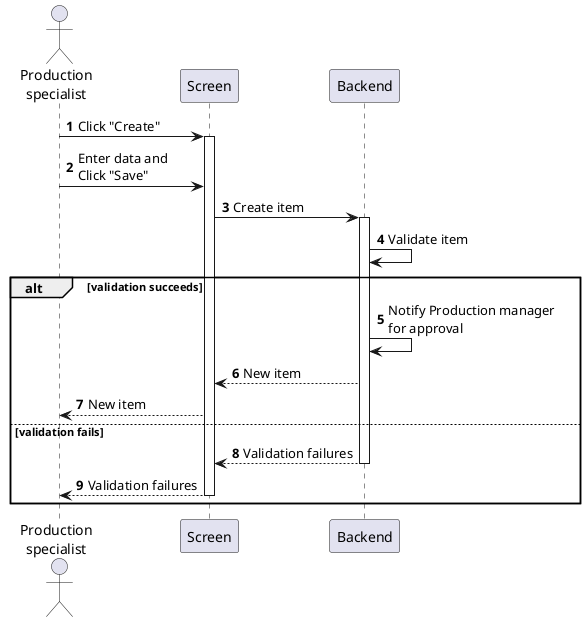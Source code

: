 @startuml production-order-create
autonumber

actor "Production\nspecialist" as a
participant Screen as f
participant Backend as b

a -> f : Click "Create"
activate f
a -> f : Enter data and\nClick "Save"
f -> b : Create item
activate b
b -> b : Validate item

alt validation succeeds
    b -> b : Notify Production manager \nfor approval
    b --> f : New item
    f --> a : New item
else validation fails
    return Validation failures
    return Validation failures
end
@enduml